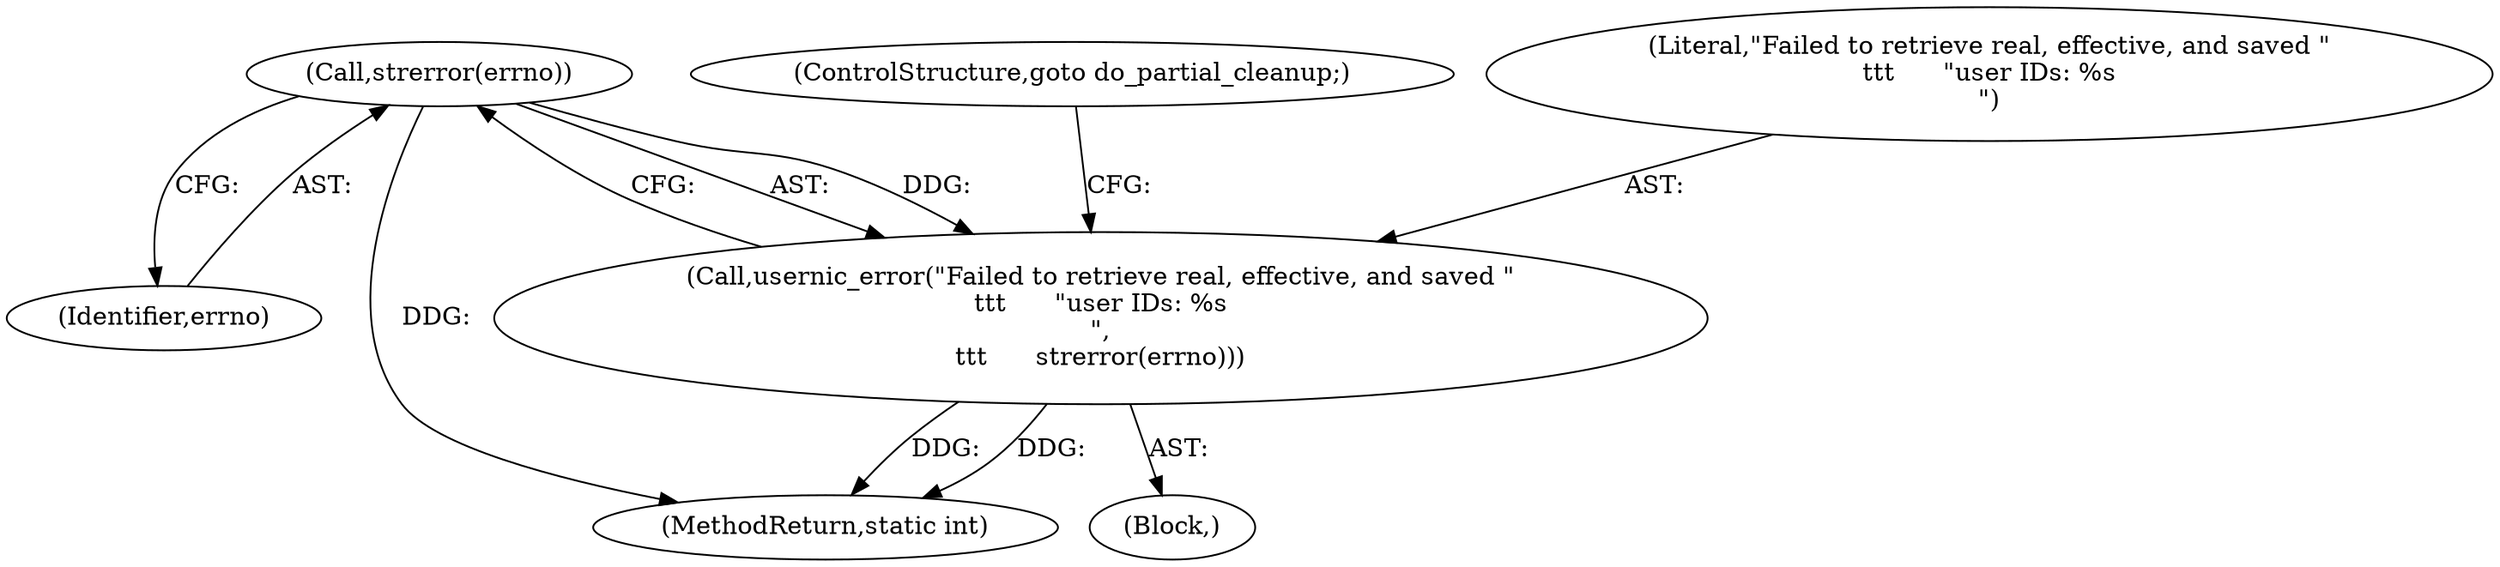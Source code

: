 digraph "0_lxc_16af238036a5464ae8f2420ed3af214f0de875f9@API" {
"1000184" [label="(Call,strerror(errno))"];
"1000182" [label="(Call,usernic_error(\"Failed to retrieve real, effective, and saved \"\n\t\t\t      \"user IDs: %s\n\",\n\t\t\t      strerror(errno)))"];
"1000182" [label="(Call,usernic_error(\"Failed to retrieve real, effective, and saved \"\n\t\t\t      \"user IDs: %s\n\",\n\t\t\t      strerror(errno)))"];
"1000184" [label="(Call,strerror(errno))"];
"1000185" [label="(Identifier,errno)"];
"1000181" [label="(Block,)"];
"1000186" [label="(ControlStructure,goto do_partial_cleanup;)"];
"1000183" [label="(Literal,\"Failed to retrieve real, effective, and saved \"\n\t\t\t      \"user IDs: %s\n\")"];
"1000354" [label="(MethodReturn,static int)"];
"1000184" -> "1000182"  [label="AST: "];
"1000184" -> "1000185"  [label="CFG: "];
"1000185" -> "1000184"  [label="AST: "];
"1000182" -> "1000184"  [label="CFG: "];
"1000184" -> "1000354"  [label="DDG: "];
"1000184" -> "1000182"  [label="DDG: "];
"1000182" -> "1000181"  [label="AST: "];
"1000183" -> "1000182"  [label="AST: "];
"1000186" -> "1000182"  [label="CFG: "];
"1000182" -> "1000354"  [label="DDG: "];
"1000182" -> "1000354"  [label="DDG: "];
}
